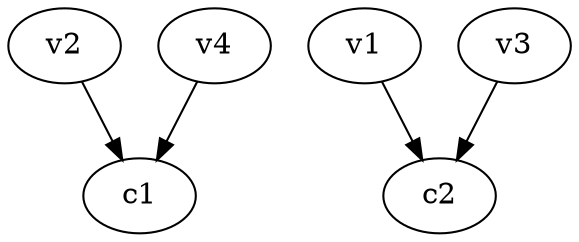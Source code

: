 strict digraph  {
c1;
c2;
v1;
v2;
v3;
v4;
v1 -> c2  [weight=1];
v2 -> c1  [weight=1];
v3 -> c2  [weight=1];
v4 -> c1  [weight=1];
}
